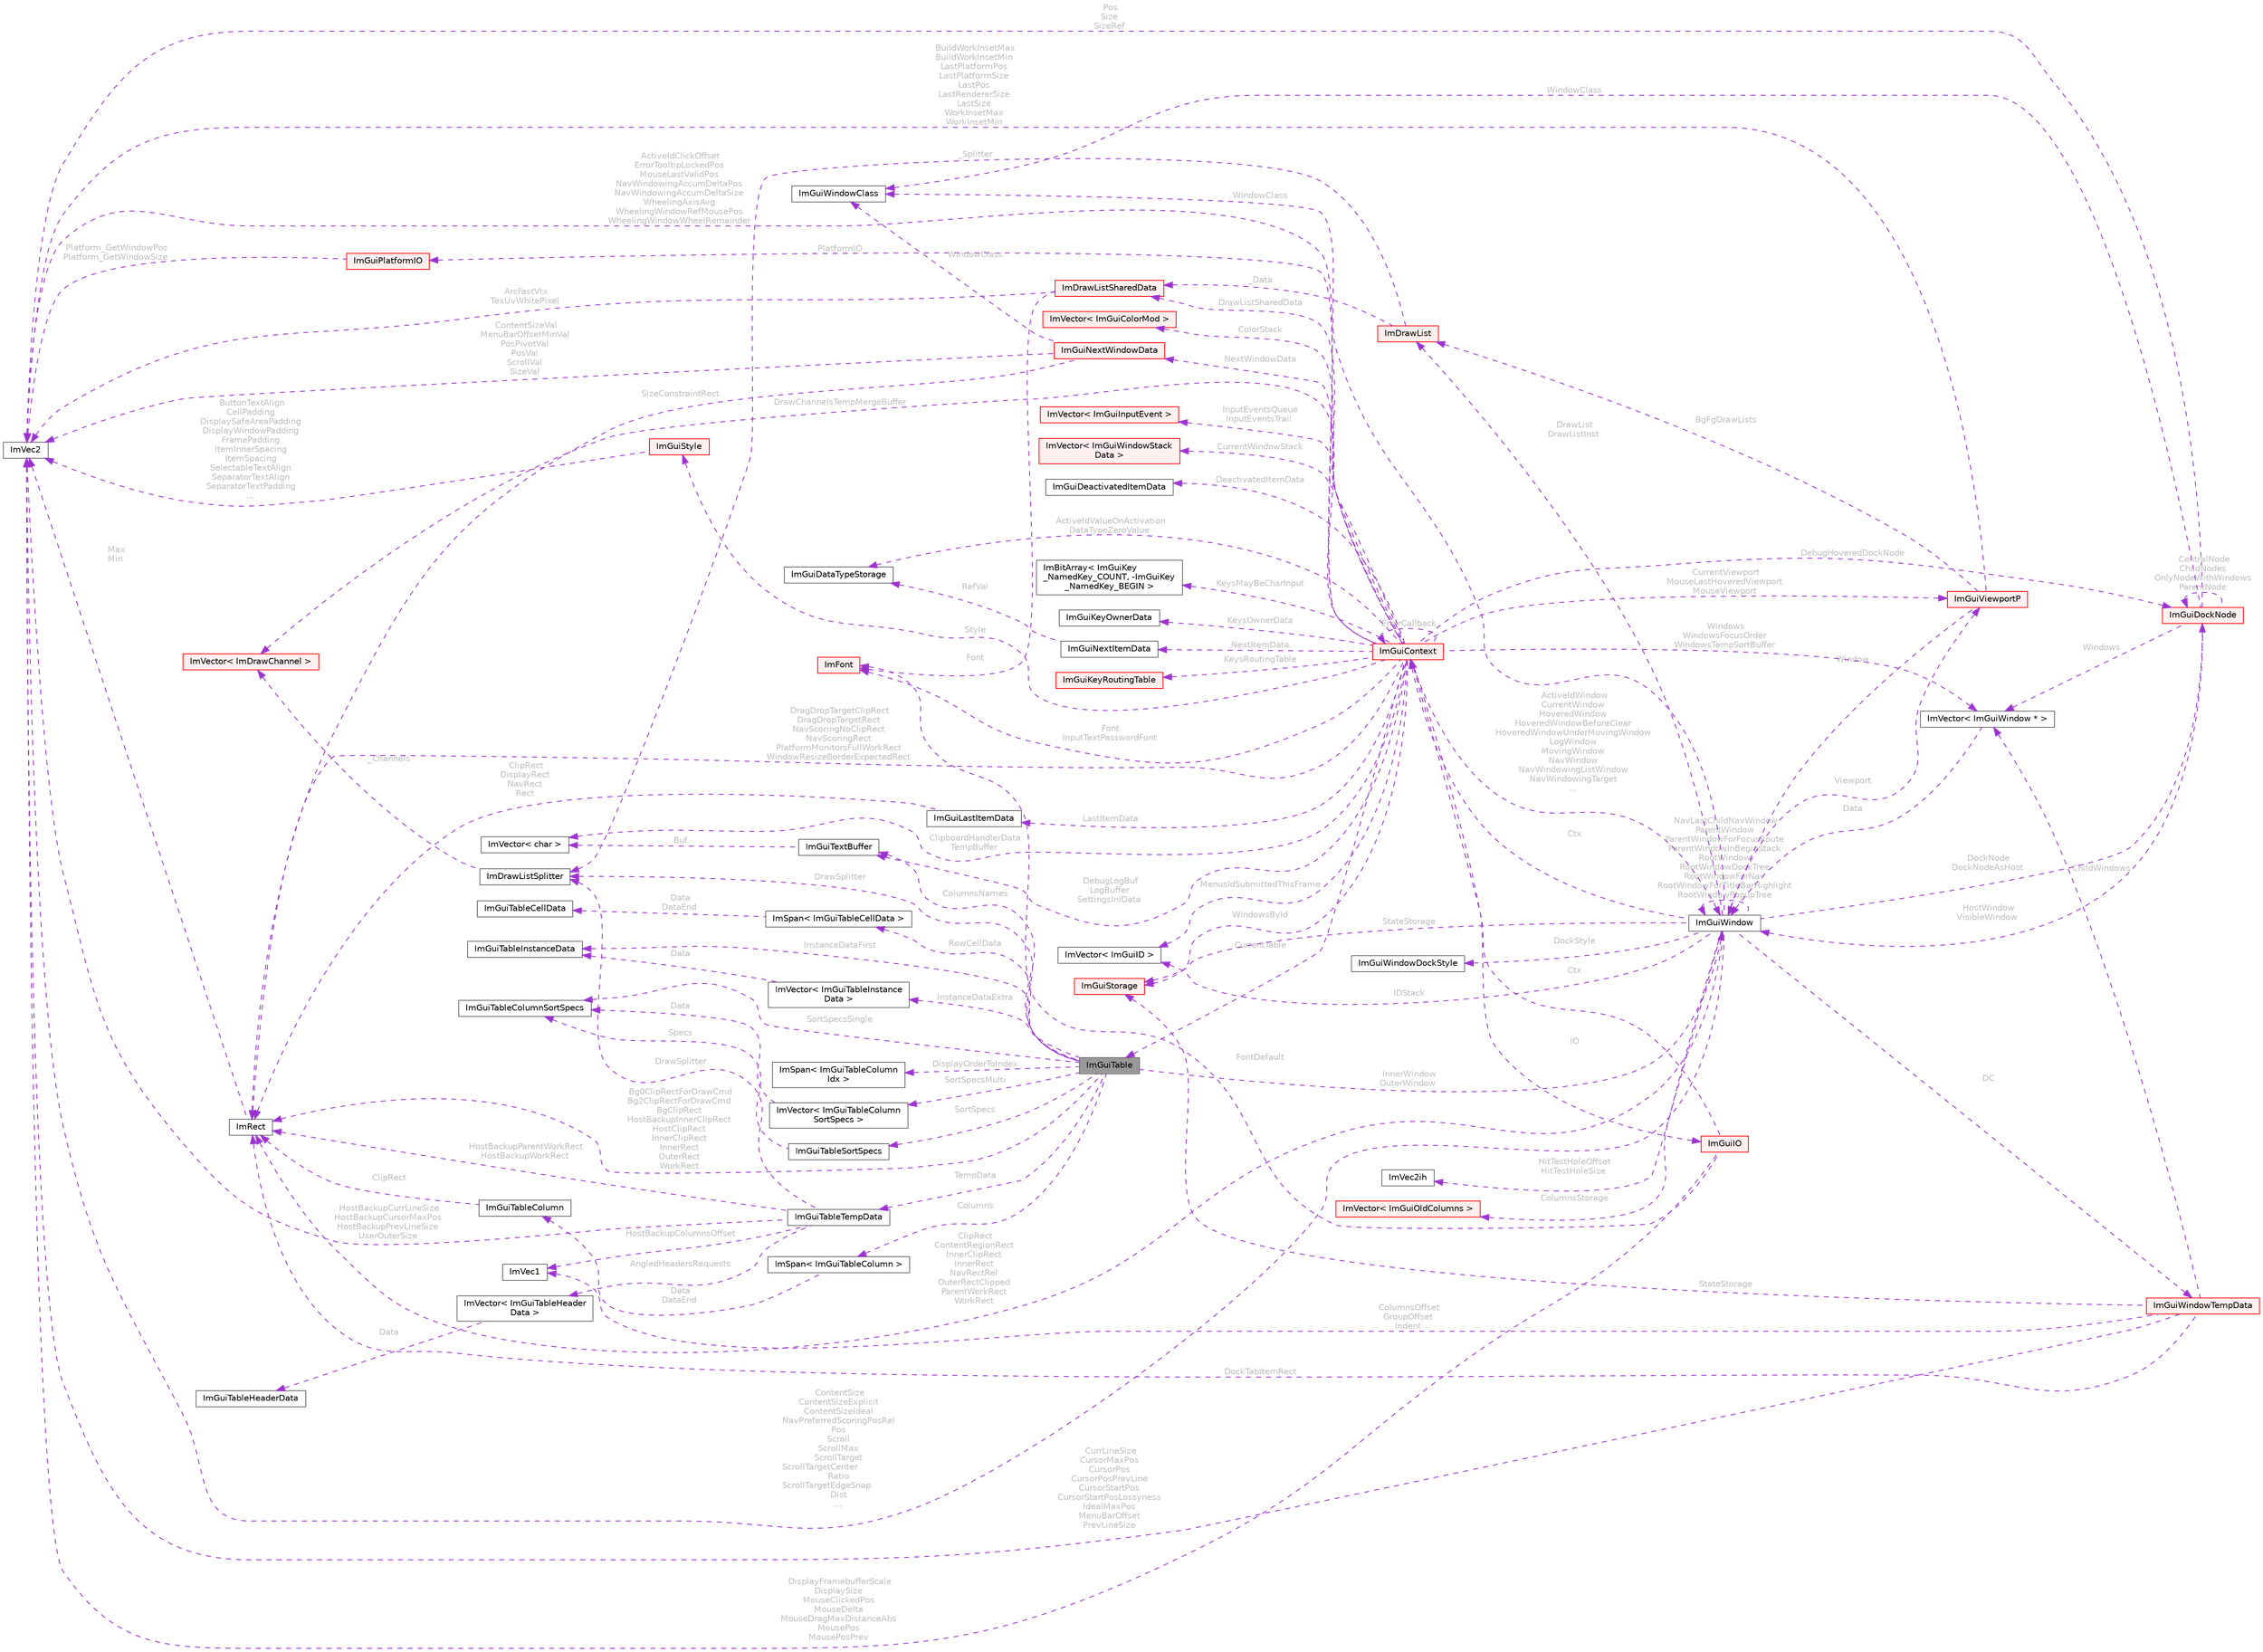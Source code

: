 digraph "ImGuiTable"
{
 // LATEX_PDF_SIZE
  bgcolor="transparent";
  edge [fontname=Helvetica,fontsize=10,labelfontname=Helvetica,labelfontsize=10];
  node [fontname=Helvetica,fontsize=10,shape=box,height=0.2,width=0.4];
  rankdir="LR";
  Node1 [id="Node000001",label="ImGuiTable",height=0.2,width=0.4,color="gray40", fillcolor="grey60", style="filled", fontcolor="black",tooltip=" "];
  Node2 -> Node1 [id="edge1_Node000001_Node000002",dir="back",color="darkorchid3",style="dashed",tooltip=" ",label=" TempData",fontcolor="grey" ];
  Node2 [id="Node000002",label="ImGuiTableTempData",height=0.2,width=0.4,color="gray40", fillcolor="white", style="filled",URL="$struct_im_gui_table_temp_data.html",tooltip=" "];
  Node3 -> Node2 [id="edge2_Node000002_Node000003",dir="back",color="darkorchid3",style="dashed",tooltip=" ",label=" AngledHeadersRequests",fontcolor="grey" ];
  Node3 [id="Node000003",label="ImVector\< ImGuiTableHeader\lData \>",height=0.2,width=0.4,color="gray40", fillcolor="white", style="filled",URL="$struct_im_vector.html",tooltip=" "];
  Node4 -> Node3 [id="edge3_Node000003_Node000004",dir="back",color="darkorchid3",style="dashed",tooltip=" ",label=" Data",fontcolor="grey" ];
  Node4 [id="Node000004",label="ImGuiTableHeaderData",height=0.2,width=0.4,color="gray40", fillcolor="white", style="filled",URL="$struct_im_gui_table_header_data.html",tooltip=" "];
  Node5 -> Node2 [id="edge4_Node000002_Node000005",dir="back",color="darkorchid3",style="dashed",tooltip=" ",label=" HostBackupCurrLineSize\nHostBackupCursorMaxPos\nHostBackupPrevLineSize\nUserOuterSize",fontcolor="grey" ];
  Node5 [id="Node000005",label="ImVec2",height=0.2,width=0.4,color="gray40", fillcolor="white", style="filled",URL="$struct_im_vec2.html",tooltip=" "];
  Node6 -> Node2 [id="edge5_Node000002_Node000006",dir="back",color="darkorchid3",style="dashed",tooltip=" ",label=" DrawSplitter",fontcolor="grey" ];
  Node6 [id="Node000006",label="ImDrawListSplitter",height=0.2,width=0.4,color="gray40", fillcolor="white", style="filled",URL="$struct_im_draw_list_splitter.html",tooltip=" "];
  Node7 -> Node6 [id="edge6_Node000006_Node000007",dir="back",color="darkorchid3",style="dashed",tooltip=" ",label=" _Channels",fontcolor="grey" ];
  Node7 [id="Node000007",label="ImVector\< ImDrawChannel \>",height=0.2,width=0.4,color="red", fillcolor="#FFF0F0", style="filled",URL="$struct_im_vector.html",tooltip=" "];
  Node34 -> Node2 [id="edge7_Node000002_Node000034",dir="back",color="darkorchid3",style="dashed",tooltip=" ",label=" HostBackupParentWorkRect\nHostBackupWorkRect",fontcolor="grey" ];
  Node34 [id="Node000034",label="ImRect",height=0.2,width=0.4,color="gray40", fillcolor="white", style="filled",URL="$struct_im_rect.html",tooltip=" "];
  Node5 -> Node34 [id="edge8_Node000034_Node000005",dir="back",color="darkorchid3",style="dashed",tooltip=" ",label=" Max\nMin",fontcolor="grey" ];
  Node35 -> Node2 [id="edge9_Node000002_Node000035",dir="back",color="darkorchid3",style="dashed",tooltip=" ",label=" HostBackupColumnsOffset",fontcolor="grey" ];
  Node35 [id="Node000035",label="ImVec1",height=0.2,width=0.4,color="gray40", fillcolor="white", style="filled",URL="$struct_im_vec1.html",tooltip=" "];
  Node36 -> Node1 [id="edge10_Node000001_Node000036",dir="back",color="darkorchid3",style="dashed",tooltip=" ",label=" Columns",fontcolor="grey" ];
  Node36 [id="Node000036",label="ImSpan\< ImGuiTableColumn \>",height=0.2,width=0.4,color="gray40", fillcolor="white", style="filled",URL="$struct_im_span.html",tooltip=" "];
  Node37 -> Node36 [id="edge11_Node000036_Node000037",dir="back",color="darkorchid3",style="dashed",tooltip=" ",label=" Data\nDataEnd",fontcolor="grey" ];
  Node37 [id="Node000037",label="ImGuiTableColumn",height=0.2,width=0.4,color="gray40", fillcolor="white", style="filled",URL="$struct_im_gui_table_column.html",tooltip=" "];
  Node34 -> Node37 [id="edge12_Node000037_Node000034",dir="back",color="darkorchid3",style="dashed",tooltip=" ",label=" ClipRect",fontcolor="grey" ];
  Node38 -> Node1 [id="edge13_Node000001_Node000038",dir="back",color="darkorchid3",style="dashed",tooltip=" ",label=" DisplayOrderToIndex",fontcolor="grey" ];
  Node38 [id="Node000038",label="ImSpan\< ImGuiTableColumn\lIdx \>",height=0.2,width=0.4,color="gray40", fillcolor="white", style="filled",URL="$struct_im_span.html",tooltip=" "];
  Node39 -> Node1 [id="edge14_Node000001_Node000039",dir="back",color="darkorchid3",style="dashed",tooltip=" ",label=" RowCellData",fontcolor="grey" ];
  Node39 [id="Node000039",label="ImSpan\< ImGuiTableCellData \>",height=0.2,width=0.4,color="gray40", fillcolor="white", style="filled",URL="$struct_im_span.html",tooltip=" "];
  Node40 -> Node39 [id="edge15_Node000039_Node000040",dir="back",color="darkorchid3",style="dashed",tooltip=" ",label=" Data\nDataEnd",fontcolor="grey" ];
  Node40 [id="Node000040",label="ImGuiTableCellData",height=0.2,width=0.4,color="gray40", fillcolor="white", style="filled",URL="$struct_im_gui_table_cell_data.html",tooltip=" "];
  Node34 -> Node1 [id="edge16_Node000001_Node000034",dir="back",color="darkorchid3",style="dashed",tooltip=" ",label=" Bg0ClipRectForDrawCmd\nBg2ClipRectForDrawCmd\nBgClipRect\nHostBackupInnerClipRect\nHostClipRect\nInnerClipRect\nInnerRect\nOuterRect\nWorkRect",fontcolor="grey" ];
  Node41 -> Node1 [id="edge17_Node000001_Node000041",dir="back",color="darkorchid3",style="dashed",tooltip=" ",label=" InnerWindow\nOuterWindow",fontcolor="grey" ];
  Node41 [id="Node000041",label="ImGuiWindow",height=0.2,width=0.4,color="gray40", fillcolor="white", style="filled",URL="$struct_im_gui_window.html",tooltip=" "];
  Node42 -> Node41 [id="edge18_Node000041_Node000042",dir="back",color="darkorchid3",style="dashed",tooltip=" ",label=" Ctx",fontcolor="grey" ];
  Node42 [id="Node000042",label="ImGuiContext",height=0.2,width=0.4,color="red", fillcolor="#FFF0F0", style="filled",URL="$struct_im_gui_context.html",tooltip=" "];
  Node43 -> Node42 [id="edge19_Node000042_Node000043",dir="back",color="darkorchid3",style="dashed",tooltip=" ",label=" IO",fontcolor="grey" ];
  Node43 [id="Node000043",label="ImGuiIO",height=0.2,width=0.4,color="red", fillcolor="#FFF0F0", style="filled",URL="$struct_im_gui_i_o.html",tooltip=" "];
  Node5 -> Node43 [id="edge20_Node000043_Node000005",dir="back",color="darkorchid3",style="dashed",tooltip=" ",label=" DisplayFramebufferScale\nDisplaySize\nMouseClickedPos\nMouseDelta\nMouseDragMaxDistanceAbs\nMousePos\nMousePosPrev",fontcolor="grey" ];
  Node17 -> Node43 [id="edge21_Node000043_Node000017",dir="back",color="darkorchid3",style="dashed",tooltip=" ",label=" FontDefault",fontcolor="grey" ];
  Node17 [id="Node000017",label="ImFont",height=0.2,width=0.4,color="red", fillcolor="#FFF0F0", style="filled",URL="$struct_im_font.html",tooltip=" "];
  Node42 -> Node43 [id="edge22_Node000043_Node000042",dir="back",color="darkorchid3",style="dashed",tooltip=" ",label=" Ctx",fontcolor="grey" ];
  Node46 -> Node42 [id="edge23_Node000042_Node000046",dir="back",color="darkorchid3",style="dashed",tooltip=" ",label=" PlatformIO",fontcolor="grey" ];
  Node46 [id="Node000046",label="ImGuiPlatformIO",height=0.2,width=0.4,color="red", fillcolor="#FFF0F0", style="filled",URL="$struct_im_gui_platform_i_o.html",tooltip=" "];
  Node5 -> Node46 [id="edge24_Node000046_Node000005",dir="back",color="darkorchid3",style="dashed",tooltip=" ",label=" Platform_GetWindowPos\nPlatform_GetWindowSize",fontcolor="grey" ];
  Node53 -> Node42 [id="edge25_Node000042_Node000053",dir="back",color="darkorchid3",style="dashed",tooltip=" ",label=" Style",fontcolor="grey" ];
  Node53 [id="Node000053",label="ImGuiStyle",height=0.2,width=0.4,color="red", fillcolor="#FFF0F0", style="filled",URL="$struct_im_gui_style.html",tooltip=" "];
  Node5 -> Node53 [id="edge26_Node000053_Node000005",dir="back",color="darkorchid3",style="dashed",tooltip=" ",label=" ButtonTextAlign\nCellPadding\nDisplaySafeAreaPadding\nDisplayWindowPadding\nFramePadding\nItemInnerSpacing\nItemSpacing\nSelectableTextAlign\nSeparatorTextAlign\nSeparatorTextPadding\n...",fontcolor="grey" ];
  Node17 -> Node42 [id="edge27_Node000042_Node000017",dir="back",color="darkorchid3",style="dashed",tooltip=" ",label=" Font\nInputTextPasswordFont",fontcolor="grey" ];
  Node16 -> Node42 [id="edge28_Node000042_Node000016",dir="back",color="darkorchid3",style="dashed",tooltip=" ",label=" DrawListSharedData",fontcolor="grey" ];
  Node16 [id="Node000016",label="ImDrawListSharedData",height=0.2,width=0.4,color="red", fillcolor="#FFF0F0", style="filled",URL="$struct_im_draw_list_shared_data.html",tooltip=" "];
  Node5 -> Node16 [id="edge29_Node000016_Node000005",dir="back",color="darkorchid3",style="dashed",tooltip=" ",label=" ArcFastVtx\nTexUvWhitePixel",fontcolor="grey" ];
  Node17 -> Node16 [id="edge30_Node000016_Node000017",dir="back",color="darkorchid3",style="dashed",tooltip=" ",label=" Font",fontcolor="grey" ];
  Node54 -> Node42 [id="edge31_Node000042_Node000054",dir="back",color="darkorchid3",style="dashed",tooltip=" ",label=" InputEventsQueue\nInputEventsTrail",fontcolor="grey" ];
  Node54 [id="Node000054",label="ImVector\< ImGuiInputEvent \>",height=0.2,width=0.4,color="red", fillcolor="#FFF0F0", style="filled",URL="$struct_im_vector.html",tooltip=" "];
  Node63 -> Node42 [id="edge32_Node000042_Node000063",dir="back",color="darkorchid3",style="dashed",tooltip=" ",label=" Windows\nWindowsFocusOrder\nWindowsTempSortBuffer",fontcolor="grey" ];
  Node63 [id="Node000063",label="ImVector\< ImGuiWindow * \>",height=0.2,width=0.4,color="gray40", fillcolor="white", style="filled",URL="$struct_im_vector.html",tooltip=" "];
  Node41 -> Node63 [id="edge33_Node000063_Node000041",dir="back",color="darkorchid3",style="dashed",tooltip=" ",label=" Data",fontcolor="grey" ];
  Node64 -> Node42 [id="edge34_Node000042_Node000064",dir="back",color="darkorchid3",style="dashed",tooltip=" ",label=" CurrentWindowStack",fontcolor="grey" ];
  Node64 [id="Node000064",label="ImVector\< ImGuiWindowStack\lData \>",height=0.2,width=0.4,color="red", fillcolor="#FFF0F0", style="filled",URL="$struct_im_vector.html",tooltip=" "];
  Node68 -> Node42 [id="edge35_Node000042_Node000068",dir="back",color="darkorchid3",style="dashed",tooltip=" ",label=" WindowsById",fontcolor="grey" ];
  Node68 [id="Node000068",label="ImGuiStorage",height=0.2,width=0.4,color="red", fillcolor="#FFF0F0", style="filled",URL="$struct_im_gui_storage.html",tooltip=" "];
  Node41 -> Node42 [id="edge36_Node000042_Node000041",dir="back",color="darkorchid3",style="dashed",tooltip=" ",label=" ActiveIdWindow\nCurrentWindow\nHoveredWindow\nHoveredWindowBeforeClear\nHoveredWindowUnderMovingWindow\nLogWindow\nMovingWindow\nNavWindow\nNavWindowingListWindow\nNavWindowingTarget\n...",fontcolor="grey" ];
  Node5 -> Node42 [id="edge37_Node000042_Node000005",dir="back",color="darkorchid3",style="dashed",tooltip=" ",label=" ActiveIdClickOffset\nErrorTooltipLockedPos\nMouseLastValidPos\nNavWindowingAccumDeltaPos\nNavWindowingAccumDeltaSize\nWheelingAxisAvg\nWheelingWindowRefMousePos\nWheelingWindowWheelRemainder",fontcolor="grey" ];
  Node71 -> Node42 [id="edge38_Node000042_Node000071",dir="back",color="darkorchid3",style="dashed",tooltip=" ",label=" DeactivatedItemData",fontcolor="grey" ];
  Node71 [id="Node000071",label="ImGuiDeactivatedItemData",height=0.2,width=0.4,color="gray40", fillcolor="white", style="filled",URL="$struct_im_gui_deactivated_item_data.html",tooltip=" "];
  Node72 -> Node42 [id="edge39_Node000042_Node000072",dir="back",color="darkorchid3",style="dashed",tooltip=" ",label=" ActiveIdValueOnActivation\nDataTypeZeroValue",fontcolor="grey" ];
  Node72 [id="Node000072",label="ImGuiDataTypeStorage",height=0.2,width=0.4,color="gray40", fillcolor="white", style="filled",URL="$struct_im_gui_data_type_storage.html",tooltip=" "];
  Node73 -> Node42 [id="edge40_Node000042_Node000073",dir="back",color="darkorchid3",style="dashed",tooltip=" ",label=" KeysMayBeCharInput",fontcolor="grey" ];
  Node73 [id="Node000073",label="ImBitArray\< ImGuiKey\l_NamedKey_COUNT, -ImGuiKey\l_NamedKey_BEGIN \>",height=0.2,width=0.4,color="gray40", fillcolor="white", style="filled",URL="$struct_im_bit_array.html",tooltip=" "];
  Node74 -> Node42 [id="edge41_Node000042_Node000074",dir="back",color="darkorchid3",style="dashed",tooltip=" ",label=" KeysOwnerData",fontcolor="grey" ];
  Node74 [id="Node000074",label="ImGuiKeyOwnerData",height=0.2,width=0.4,color="gray40", fillcolor="white", style="filled",URL="$struct_im_gui_key_owner_data.html",tooltip=" "];
  Node75 -> Node42 [id="edge42_Node000042_Node000075",dir="back",color="darkorchid3",style="dashed",tooltip=" ",label=" KeysRoutingTable",fontcolor="grey" ];
  Node75 [id="Node000075",label="ImGuiKeyRoutingTable",height=0.2,width=0.4,color="red", fillcolor="#FFF0F0", style="filled",URL="$struct_im_gui_key_routing_table.html",tooltip=" "];
  Node78 -> Node42 [id="edge43_Node000042_Node000078",dir="back",color="darkorchid3",style="dashed",tooltip=" ",label=" NextItemData",fontcolor="grey" ];
  Node78 [id="Node000078",label="ImGuiNextItemData",height=0.2,width=0.4,color="gray40", fillcolor="white", style="filled",URL="$struct_im_gui_next_item_data.html",tooltip=" "];
  Node72 -> Node78 [id="edge44_Node000078_Node000072",dir="back",color="darkorchid3",style="dashed",tooltip=" ",label=" RefVal",fontcolor="grey" ];
  Node66 -> Node42 [id="edge45_Node000042_Node000066",dir="back",color="darkorchid3",style="dashed",tooltip=" ",label=" LastItemData",fontcolor="grey" ];
  Node66 [id="Node000066",label="ImGuiLastItemData",height=0.2,width=0.4,color="gray40", fillcolor="white", style="filled",URL="$struct_im_gui_last_item_data.html",tooltip=" "];
  Node34 -> Node66 [id="edge46_Node000066_Node000034",dir="back",color="darkorchid3",style="dashed",tooltip=" ",label=" ClipRect\nDisplayRect\nNavRect\nRect",fontcolor="grey" ];
  Node79 -> Node42 [id="edge47_Node000042_Node000079",dir="back",color="darkorchid3",style="dashed",tooltip=" ",label=" NextWindowData",fontcolor="grey" ];
  Node79 [id="Node000079",label="ImGuiNextWindowData",height=0.2,width=0.4,color="red", fillcolor="#FFF0F0", style="filled",URL="$struct_im_gui_next_window_data.html",tooltip=" "];
  Node5 -> Node79 [id="edge48_Node000079_Node000005",dir="back",color="darkorchid3",style="dashed",tooltip=" ",label=" ContentSizeVal\nMenuBarOffsetMinVal\nPosPivotVal\nPosVal\nScrollVal\nSizeVal",fontcolor="grey" ];
  Node34 -> Node79 [id="edge49_Node000079_Node000034",dir="back",color="darkorchid3",style="dashed",tooltip=" ",label=" SizeConstraintRect",fontcolor="grey" ];
  Node81 -> Node79 [id="edge50_Node000079_Node000081",dir="back",color="darkorchid3",style="dashed",tooltip=" ",label=" WindowClass",fontcolor="grey" ];
  Node81 [id="Node000081",label="ImGuiWindowClass",height=0.2,width=0.4,color="gray40", fillcolor="white", style="filled",URL="$struct_im_gui_window_class.html",tooltip=" "];
  Node82 -> Node42 [id="edge51_Node000042_Node000082",dir="back",color="darkorchid3",style="dashed",tooltip=" ",label=" ColorStack",fontcolor="grey" ];
  Node82 [id="Node000082",label="ImVector\< ImGuiColorMod \>",height=0.2,width=0.4,color="red", fillcolor="#FFF0F0", style="filled",URL="$struct_im_vector.html",tooltip=" "];
  Node96 -> Node42 [id="edge52_Node000042_Node000096",dir="back",color="darkorchid3",style="dashed",tooltip=" ",label=" CurrentViewport\nMouseLastHoveredViewport\nMouseViewport",fontcolor="grey" ];
  Node96 [id="Node000096",label="ImGuiViewportP",height=0.2,width=0.4,color="red", fillcolor="#FFF0F0", style="filled",URL="$struct_im_gui_viewport_p.html",tooltip=" "];
  Node41 -> Node96 [id="edge53_Node000096_Node000041",dir="back",color="darkorchid3",style="dashed",tooltip=" ",label=" Window",fontcolor="grey" ];
  Node5 -> Node96 [id="edge54_Node000096_Node000005",dir="back",color="darkorchid3",style="dashed",tooltip=" ",label=" BuildWorkInsetMax\nBuildWorkInsetMin\nLastPlatformPos\nLastPlatformSize\nLastPos\nLastRendererSize\nLastSize\nWorkInsetMax\nWorkInsetMin",fontcolor="grey" ];
  Node12 -> Node96 [id="edge55_Node000096_Node000012",dir="back",color="darkorchid3",style="dashed",tooltip=" ",label=" BgFgDrawLists",fontcolor="grey" ];
  Node12 [id="Node000012",label="ImDrawList",height=0.2,width=0.4,color="red", fillcolor="#FFF0F0", style="filled",URL="$struct_im_draw_list.html",tooltip=" "];
  Node16 -> Node12 [id="edge56_Node000012_Node000016",dir="back",color="darkorchid3",style="dashed",tooltip=" ",label=" _Data",fontcolor="grey" ];
  Node6 -> Node12 [id="edge57_Node000012_Node000006",dir="back",color="darkorchid3",style="dashed",tooltip=" ",label=" _Splitter",fontcolor="grey" ];
  Node34 -> Node42 [id="edge58_Node000042_Node000034",dir="back",color="darkorchid3",style="dashed",tooltip=" ",label=" DragDropTargetClipRect\nDragDropTargetRect\nNavScoringNoClipRect\nNavScoringRect\nPlatformMonitorsFullWorkRect\nWindowResizeBorderExpectedRect",fontcolor="grey" ];
  Node1 -> Node42 [id="edge59_Node000042_Node000001",dir="back",color="darkorchid3",style="dashed",tooltip=" ",label=" CurrentTable",fontcolor="grey" ];
  Node7 -> Node42 [id="edge60_Node000042_Node000007",dir="back",color="darkorchid3",style="dashed",tooltip=" ",label=" DrawChannelsTempMergeBuffer",fontcolor="grey" ];
  Node113 -> Node42 [id="edge61_Node000042_Node000113",dir="back",color="darkorchid3",style="dashed",tooltip=" ",label=" ClipboardHandlerData\nTempBuffer",fontcolor="grey" ];
  Node113 [id="Node000113",label="ImVector\< char \>",height=0.2,width=0.4,color="gray40", fillcolor="white", style="filled",URL="$struct_im_vector.html",tooltip=" "];
  Node135 -> Node42 [id="edge62_Node000042_Node000135",dir="back",color="darkorchid3",style="dashed",tooltip=" ",label=" MenusIdSubmittedThisFrame",fontcolor="grey" ];
  Node135 [id="Node000135",label="ImVector\< ImGuiID \>",height=0.2,width=0.4,color="gray40", fillcolor="white", style="filled",URL="$struct_im_vector.html",tooltip=" "];
  Node112 -> Node42 [id="edge63_Node000042_Node000112",dir="back",color="darkorchid3",style="dashed",tooltip=" ",label=" DebugLogBuf\nLogBuffer\nSettingsIniData",fontcolor="grey" ];
  Node112 [id="Node000112",label="ImGuiTextBuffer",height=0.2,width=0.4,color="gray40", fillcolor="white", style="filled",URL="$struct_im_gui_text_buffer.html",tooltip=" "];
  Node113 -> Node112 [id="edge64_Node000112_Node000113",dir="back",color="darkorchid3",style="dashed",tooltip=" ",label=" Buf",fontcolor="grey" ];
  Node42 -> Node42 [id="edge65_Node000042_Node000042",dir="back",color="darkorchid3",style="dashed",tooltip=" ",label=" ErrorCallback",fontcolor="grey" ];
  Node142 -> Node42 [id="edge66_Node000042_Node000142",dir="back",color="darkorchid3",style="dashed",tooltip=" ",label=" DebugHoveredDockNode",fontcolor="grey" ];
  Node142 [id="Node000142",label="ImGuiDockNode",height=0.2,width=0.4,color="red", fillcolor="#FFF0F0", style="filled",URL="$struct_im_gui_dock_node.html",tooltip=" "];
  Node142 -> Node142 [id="edge67_Node000142_Node000142",dir="back",color="darkorchid3",style="dashed",tooltip=" ",label=" CentralNode\nChildNodes\nOnlyNodeWithWindows\nParentNode",fontcolor="grey" ];
  Node63 -> Node142 [id="edge68_Node000142_Node000063",dir="back",color="darkorchid3",style="dashed",tooltip=" ",label=" Windows",fontcolor="grey" ];
  Node5 -> Node142 [id="edge69_Node000142_Node000005",dir="back",color="darkorchid3",style="dashed",tooltip=" ",label=" Pos\nSize\nSizeRef",fontcolor="grey" ];
  Node81 -> Node142 [id="edge70_Node000142_Node000081",dir="back",color="darkorchid3",style="dashed",tooltip=" ",label=" WindowClass",fontcolor="grey" ];
  Node41 -> Node142 [id="edge71_Node000142_Node000041",dir="back",color="darkorchid3",style="dashed",tooltip=" ",label=" HostWindow\nVisibleWindow",fontcolor="grey" ];
  Node81 -> Node41 [id="edge72_Node000041_Node000081",dir="back",color="darkorchid3",style="dashed",tooltip=" ",label=" WindowClass",fontcolor="grey" ];
  Node96 -> Node41 [id="edge73_Node000041_Node000096",dir="back",color="darkorchid3",style="dashed",tooltip=" ",label=" Viewport",fontcolor="grey" ];
  Node5 -> Node41 [id="edge74_Node000041_Node000005",dir="back",color="darkorchid3",style="dashed",tooltip=" ",label=" ContentSize\nContentSizeExplicit\nContentSizeIdeal\nNavPreferredScoringPosRel\nPos\nScroll\nScrollMax\nScrollTarget\nScrollTargetCenter\lRatio\nScrollTargetEdgeSnap\lDist\n...",fontcolor="grey" ];
  Node135 -> Node41 [id="edge75_Node000041_Node000135",dir="back",color="darkorchid3",style="dashed",tooltip=" ",label=" IDStack",fontcolor="grey" ];
  Node160 -> Node41 [id="edge76_Node000041_Node000160",dir="back",color="darkorchid3",style="dashed",tooltip=" ",label=" DC",fontcolor="grey" ];
  Node160 [id="Node000160",label="ImGuiWindowTempData",height=0.2,width=0.4,color="red", fillcolor="#FFF0F0", style="filled",URL="$struct_im_gui_window_temp_data.html",tooltip=" "];
  Node5 -> Node160 [id="edge77_Node000160_Node000005",dir="back",color="darkorchid3",style="dashed",tooltip=" ",label=" CurrLineSize\nCursorMaxPos\nCursorPos\nCursorPosPrevLine\nCursorStartPos\nCursorStartPosLossyness\nIdealMaxPos\nMenuBarOffset\nPrevLineSize",fontcolor="grey" ];
  Node35 -> Node160 [id="edge78_Node000160_Node000035",dir="back",color="darkorchid3",style="dashed",tooltip=" ",label=" ColumnsOffset\nGroupOffset\nIndent",fontcolor="grey" ];
  Node63 -> Node160 [id="edge79_Node000160_Node000063",dir="back",color="darkorchid3",style="dashed",tooltip=" ",label=" ChildWindows",fontcolor="grey" ];
  Node68 -> Node160 [id="edge80_Node000160_Node000068",dir="back",color="darkorchid3",style="dashed",tooltip=" ",label=" StateStorage",fontcolor="grey" ];
  Node34 -> Node160 [id="edge81_Node000160_Node000034",dir="back",color="darkorchid3",style="dashed",tooltip=" ",label=" DockTabItemRect",fontcolor="grey" ];
  Node34 -> Node41 [id="edge82_Node000041_Node000034",dir="back",color="darkorchid3",style="dashed",tooltip=" ",label=" ClipRect\nContentRegionRect\nInnerClipRect\nInnerRect\nNavRectRel\nOuterRectClipped\nParentWorkRect\nWorkRect",fontcolor="grey" ];
  Node145 -> Node41 [id="edge83_Node000041_Node000145",dir="back",color="darkorchid3",style="dashed",tooltip=" ",label=" HitTestHoleOffset\nHitTestHoleSize",fontcolor="grey" ];
  Node145 [id="Node000145",label="ImVec2ih",height=0.2,width=0.4,color="gray40", fillcolor="white", style="filled",URL="$struct_im_vec2ih.html",tooltip=" "];
  Node68 -> Node41 [id="edge84_Node000041_Node000068",dir="back",color="darkorchid3",style="dashed",tooltip=" ",label=" StateStorage",fontcolor="grey" ];
  Node165 -> Node41 [id="edge85_Node000041_Node000165",dir="back",color="darkorchid3",style="dashed",tooltip=" ",label=" ColumnsStorage",fontcolor="grey" ];
  Node165 [id="Node000165",label="ImVector\< ImGuiOldColumns \>",height=0.2,width=0.4,color="red", fillcolor="#FFF0F0", style="filled",URL="$struct_im_vector.html",tooltip=" "];
  Node12 -> Node41 [id="edge86_Node000041_Node000012",dir="back",color="darkorchid3",style="dashed",tooltip=" ",label=" DrawList\nDrawListInst",fontcolor="grey" ];
  Node41 -> Node41 [id="edge87_Node000041_Node000041",dir="back",color="darkorchid3",style="dashed",tooltip=" ",label=" NavLastChildNavWindow\nParentWindow\nParentWindowForFocusRoute\nParentWindowInBeginStack\nRootWindow\nRootWindowDockTree\nRootWindowForNav\nRootWindowForTitleBarHighlight\nRootWindowPopupTree",fontcolor="grey" ];
  Node166 -> Node41 [id="edge88_Node000041_Node000166",dir="back",color="darkorchid3",style="dashed",tooltip=" ",label=" DockStyle",fontcolor="grey" ];
  Node166 [id="Node000166",label="ImGuiWindowDockStyle",height=0.2,width=0.4,color="gray40", fillcolor="white", style="filled",URL="$struct_im_gui_window_dock_style.html",tooltip=" "];
  Node142 -> Node41 [id="edge89_Node000041_Node000142",dir="back",color="darkorchid3",style="dashed",tooltip=" ",label=" DockNode\nDockNodeAsHost",fontcolor="grey" ];
  Node112 -> Node1 [id="edge90_Node000001_Node000112",dir="back",color="darkorchid3",style="dashed",tooltip=" ",label=" ColumnsNames",fontcolor="grey" ];
  Node6 -> Node1 [id="edge91_Node000001_Node000006",dir="back",color="darkorchid3",style="dashed",tooltip=" ",label=" DrawSplitter",fontcolor="grey" ];
  Node167 -> Node1 [id="edge92_Node000001_Node000167",dir="back",color="darkorchid3",style="dashed",tooltip=" ",label=" InstanceDataFirst",fontcolor="grey" ];
  Node167 [id="Node000167",label="ImGuiTableInstanceData",height=0.2,width=0.4,color="gray40", fillcolor="white", style="filled",URL="$struct_im_gui_table_instance_data.html",tooltip=" "];
  Node168 -> Node1 [id="edge93_Node000001_Node000168",dir="back",color="darkorchid3",style="dashed",tooltip=" ",label=" InstanceDataExtra",fontcolor="grey" ];
  Node168 [id="Node000168",label="ImVector\< ImGuiTableInstance\lData \>",height=0.2,width=0.4,color="gray40", fillcolor="white", style="filled",URL="$struct_im_vector.html",tooltip=" "];
  Node167 -> Node168 [id="edge94_Node000168_Node000167",dir="back",color="darkorchid3",style="dashed",tooltip=" ",label=" Data",fontcolor="grey" ];
  Node169 -> Node1 [id="edge95_Node000001_Node000169",dir="back",color="darkorchid3",style="dashed",tooltip=" ",label=" SortSpecsSingle",fontcolor="grey" ];
  Node169 [id="Node000169",label="ImGuiTableColumnSortSpecs",height=0.2,width=0.4,color="gray40", fillcolor="white", style="filled",URL="$struct_im_gui_table_column_sort_specs.html",tooltip=" "];
  Node170 -> Node1 [id="edge96_Node000001_Node000170",dir="back",color="darkorchid3",style="dashed",tooltip=" ",label=" SortSpecsMulti",fontcolor="grey" ];
  Node170 [id="Node000170",label="ImVector\< ImGuiTableColumn\lSortSpecs \>",height=0.2,width=0.4,color="gray40", fillcolor="white", style="filled",URL="$struct_im_vector.html",tooltip=" "];
  Node169 -> Node170 [id="edge97_Node000170_Node000169",dir="back",color="darkorchid3",style="dashed",tooltip=" ",label=" Data",fontcolor="grey" ];
  Node171 -> Node1 [id="edge98_Node000001_Node000171",dir="back",color="darkorchid3",style="dashed",tooltip=" ",label=" SortSpecs",fontcolor="grey" ];
  Node171 [id="Node000171",label="ImGuiTableSortSpecs",height=0.2,width=0.4,color="gray40", fillcolor="white", style="filled",URL="$struct_im_gui_table_sort_specs.html",tooltip=" "];
  Node169 -> Node171 [id="edge99_Node000171_Node000169",dir="back",color="darkorchid3",style="dashed",tooltip=" ",label=" Specs",fontcolor="grey" ];
}
